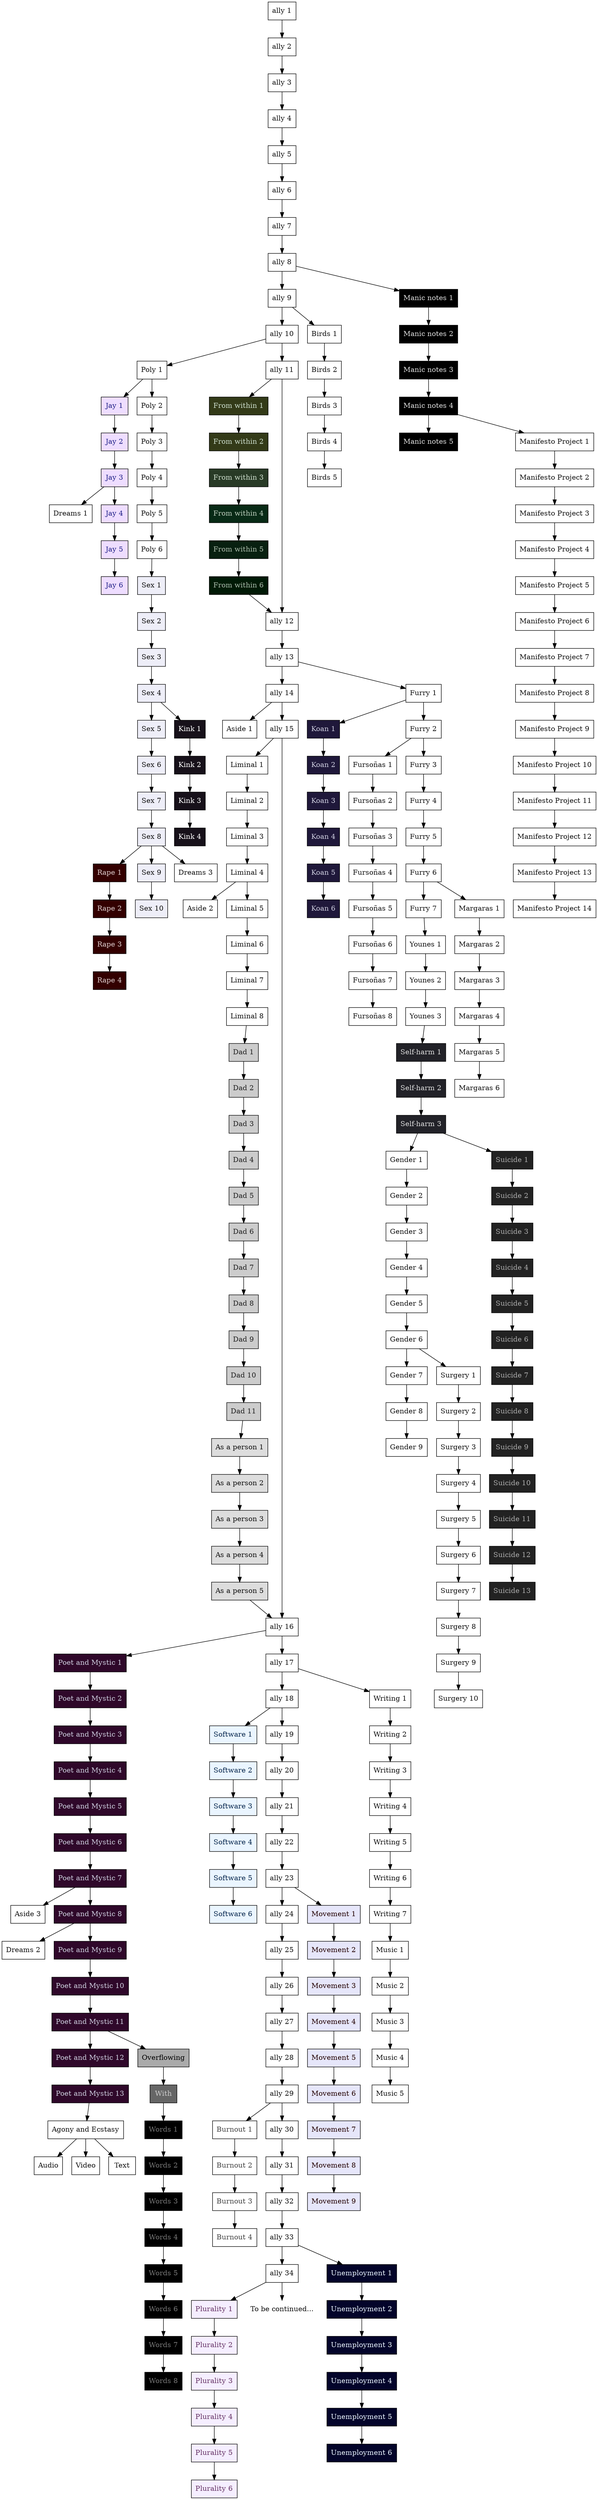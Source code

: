 digraph Map {
    node[shape="box"]
    label=""

    // The following must appear before the ally group in order to position them
    // on the left side.
    node[group="aside",style="",fontcolor="#111111"]
    "Aside 1" [href="/aside/1"]
    "Aside 2" [href="/aside/2"]
    "Aside 3" [href="/aside/3"]

        "Dreams 1" [href="/aside/dreams/1"]
        "Dreams 2" [href="/aside/dreams/2"]
        /* "Dreams 3" [href="/aside/dreams/3"] */

    node[group="dad",style="filled",fillcolor="#cccccc",fontcolor="#222222"]
    "Dad 1" [href="/dad"]
    "Dad 2" [href="/dad/2"]
    "Dad 3" [href="/dad/3"]
    "Dad 4" [href="/dad/4"]
    "Dad 5" [href="/dad/5"]
    "Dad 6" [href="/dad/6"]
    "Dad 7" [href="/dad/7"]
    "Dad 8" [href="/dad/8"]
    "Dad 9" [href="/dad/9"]
    "Dad 10" [href="/dad/10"]
    "Dad 11" [href="/dad/11"]
    "Dad 1" -> "Dad 2" -> "Dad 3" -> "Dad 4" -> "Dad 5" ->
    "Dad 6" -> "Dad 7" -> "Dad 8" -> "Dad 9" -> "Dad 10" ->
    "Dad 11"

        node[group="dad-humanized",style="filled",fillcolor="#dddddd",fontcolor="#111111"]
        "As a person 1" [href="/dad/as/a/person"]
        "As a person 2" [href="/dad/as/a/person/2"]
        "As a person 3" [href="/dad/as/a/person/3"]
        "As a person 4" [href="/dad/as/a/person/4"]
        "As a person 5" [href="/dad/as/a/person/5"]
        "Dad 11" -> "As a person 1" -> "As a person 2" -> "As a person 3" ->
        "As a person 4" -> "As a person 5"

    node[group="pnm",style="filled",fillcolor="#2f082a",fontcolor="#ccccdd"]
    "Poet and Mystic 1" [href="/poet-and-mystic"]
    "Poet and Mystic 2" [href="/poet-and-mystic/2"]
    "Poet and Mystic 3" [href="/poet-and-mystic/3"]
    "Poet and Mystic 4" [href="/poet-and-mystic/4"]
    "Poet and Mystic 5" [href="/poet-and-mystic/5"]
    "Poet and Mystic 6" [href="/poet-and-mystic/6"]
    "Poet and Mystic 7" [href="/poet-and-mystic/7"]
    "Poet and Mystic 8" [href="/poet-and-mystic/8"]
    "Poet and Mystic 9" [href="/poet-and-mystic/9"]
    "Poet and Mystic 10" [href="/poet-and-mystic/10"]
    "Poet and Mystic 11" [href="/poet-and-mystic/11"]
    "Poet and Mystic 12" [href="/poet-and-mystic/12"]
    "Poet and Mystic 13" [href="/poet-and-mystic/13"]
    "Poet and Mystic 1" -> "Poet and Mystic 2" -> "Poet and Mystic 3" ->
    "Poet and Mystic 4" -> "Poet and Mystic 5" -> "Poet and Mystic 6" ->
    "Poet and Mystic 7" -> "Poet and Mystic 8" -> "Poet and Mystic 9" ->
    "Poet and Mystic 10" -> "Poet and Mystic 11" -> "Poet and Mystic 12" ->
    "Poet and Mystic 13"

        node[group="ane",style="",fontcolor="#111111"]
        "Agony and Ecstasy" [href="/poet-and-mystic/agony-and-ecstasy"]
        "Audio" [href="/poet-and-mystic/agony-and-ecstasy/audio"]
        "Video" [href="/poet-and-mystic/agony-and-ecstasy/video"]
        "Text" [href="/poet-and-mystic/agony-and-ecstasy/text"]
        "Agony and Ecstasy" -> "Audio"
        "Agony and Ecstasy" -> "Video"
        "Agony and Ecstasy" -> "Text"

        node[group="overflowing",style="filled",fillcolor="#aaaaaa",fontcolor="#000000"]
        "Overflowing" [href="/poet-and-mystic/overflowing"]

        node[group="with",style="filled",fillcolor="#666666",fontcolor="#cccccc"]
        "With" [href="/poet-and-mystic/overflowing/with"]

        node[group="words",style="filled",fillcolor="#000000",fontcolor="#777777"]
        "Words 1" [href="/poet-and-mystic/overflowing/with/words"]
        "Words 2" [href="/poet-and-mystic/overflowing/with/words/2"]
        "Words 3" [href="/poet-and-mystic/overflowing/with/words/3"]
        "Words 4" [href="/poet-and-mystic/overflowing/with/words/4"]
        "Words 5" [href="/poet-and-mystic/overflowing/with/words/5"]
        "Words 6" [href="/poet-and-mystic/overflowing/with/words/6"]
        "Words 7" [href="/poet-and-mystic/overflowing/with/words/7"]
        "Words 8" [href="/poet-and-mystic/overflowing/with/words/8"]
        "Words 1" -> "Words 2" -> "Words 3" -> "Words 4" -> "Words 5" ->
        "Words 6" -> "Words 7" -> "Words 8"

    node[group="from-within",style="filled",fillcolor="#333a18",fontcolor="#ccddcc"]
    "From within 1" [href="/from-within/"]
    "From within 2" [href="/from-within/2"]
    "From within 3" [href="/from-within/3",fillcolor="#283a26"]
    "From within 4" [href="/from-within/4",fillcolor="#082a16",fontcolor="#bbccbb"]
    "From within 5" [href="/from-within/5",fillcolor="#082010",fontcolor="#aabbaa"]
    "From within 6" [href="/from-within/i-guess..",fillcolor="#001a06",fontcolor="#aabbaa"]
    "From within 1" -> "From within 2" -> "From within 3" -> "From within 4" ->
    "From within 5" -> "From within 6"

    node[group="jay",style="filled",fillcolor="#eeddff",fontcolor="#222288"]
    "Jay 1" [href="/jay/"]
    "Jay 2" [href="/jay/2"]
    "Jay 3" [href="/jay/3"]
    "Jay 4" [href="/jay/4"]
    "Jay 5" [href="/jay/5"]
    "Jay 6" [href="/jay/6"]
    "Jay 1" -> "Jay 2" -> "Jay 3" -> "Jay 4" -> "Jay 5" -> "Jay 6"

    node[group="liminal",style="",fontcolor="#111111"]
    "Liminal 1" [href="/liminal"]
    "Liminal 2" [href="/liminal/2"]
    "Liminal 3" [href="/liminal/3"]
    "Liminal 4" [href="/liminal/4"]
    "Liminal 5" [href="/liminal/5"]
    "Liminal 6" [href="/liminal/6"]
    "Liminal 7" [href="/liminal/7"]
    "Liminal 8" [href="/liminal/8"]
    "Liminal 1" -> "Liminal 2" -> "Liminal 3" -> "Liminal 4" ->
    "Liminal 5" -> "Liminal 6" -> "Liminal 7" -> "Liminal 8"

    node[group="poly",style="",fontcolor="#111111"]
    "Poly 1" [href="/poly"]
    "Poly 2" [href="/poly/2"]
    "Poly 3" [href="/poly/3"]
    "Poly 4" [href="/poly/4"]
    "Poly 5" [href="/poly/5"]
    "Poly 6" [href="/poly/6"]
    "Poly 1" -> "Poly 2" -> "Poly 3" -> "Poly 4" -> "Poly 5" -> "Poly 6"

        node[group="rape",style="filled",fillcolor="#330000",fontcolor="#dccccc"]
        "Rape 1" [href="/sex/rape"]
        "Rape 2" [href="/sex/rape/2"]
        "Rape 3" [href="/sex/rape/3"]
        "Rape 4" [href="/sex/rape/4"]
        "Rape 1" -> "Rape 2" -> "Rape 3" -> "Rape 4"

    node[group="sex",style="filled",fillcolor="#eeeef8",fontcolor="#111111"]
    "Sex 1" [href="/sex"]
    "Sex 2" [href="/sex/2"]
    "Sex 3" [href="/sex/3"]
    "Sex 4" [href="/sex/4"]
    "Sex 5" [href="/sex/5"]
    "Sex 6" [href="/sex/6"]
    "Sex 7" [href="/sex/7"]
    "Sex 8" [href="/sex/8"]
    "Sex 9" [href="/sex/9"]
    "Sex 10" [href="/sex/10"]
    "Sex 1" -> "Sex 2" -> "Sex 3" -> "Sex 4" -> "Sex 5" -> "Sex 6" -> "Sex 7" ->
    "Sex 8" -> "Sex 9" -> "Sex 10"

        node[group="kink",style="filled",fillcolor="#17111a",fontcolor="#ffffff"]
        "Kink 1" [href="/sex/kink"]
        "Kink 2" [href="/sex/kink/2"]
        "Kink 3" [href="/sex/kink/3"]
        "Kink 4" [href="/sex/kink/4"]
        "Kink 1" -> "Kink 2" -> "Kink 3" -> "Kink 4"

        node[group="aside",style="",fontcolor="#111111"]
        "Dreams 3" [href="/aside/dreams/3"]

    node[group="software",style="filled",fillcolor="#eaf5ff",fontcolor="#05264c"]
    "Software 1" [href="https://github.com/makyo/ally/pull/4/commits/c7d73fc7a727d34728b353a2c428b0da71788bf0"]
    "Software 2" [href="https://github.com/makyo/ally/pull/4/commits/04b7300615386bccbb331caebcf396077f6fc9ea"]
    "Software 3" [href="https://github.com/makyo/ally/pull/4/commits/d73e63f3fdc0bce89f06334959ade28888a2f7b2"]
    "Software 4" [href="https://github.com/makyo/ally/pull/4/commits/90acc199cd80944f6c5eb6834a2fa67783db4d7d"]
    "Software 5" [href="https://github.com/makyo/ally/pull/4/commits/49f83b2148f70151c43f8ef77a061e7252d9b1d4"]
    "Software 6" [href="https://github.com/makyo/ally/pull/4/commits/ab8302ca2f6ca00c0a5bdfebcb4b2f2291ec9833"]
    "Software 1" -> "Software 2" -> "Software 3" -> "Software 4" ->
    "Software 5" -> "Software 6"

    node[group="burnout",style="",fontcolor="#444444"]
    "Burnout 1" [href="/burnout"]
    "Burnout 2" [href="/burnout/2"]
    "Burnout 3" [href="/burnout/3"]
    "Burnout 4" [href="/burnout/4"]
    "Burnout 1" -> "Burnout 2" -> "Burnout 3" -> "Burnout 4"

    node[group="plurality",style="filled",fillcolor="#f5eeff",fontcolor="#663366"]
    "Plurality 1" [href="/plurality"]
    "Plurality 2" [href="/plurality/2"]
    "Plurality 3" [href="/plurality/3"]
    "Plurality 4" [href="/plurality/4"]
    "Plurality 5" [href="/plurality/5"]
    "Plurality 6" [href="/plurality/6"]
    "Plurality 1" -> "Plurality 2" -> "Plurality 3" -> "Plurality 4" ->
    "Plurality 5" -> "Plurality 6"

    // This is the central axis
    node[group="ally",style="",fontcolor="#111111"] // `core` folder
    "ally 1" [href="/"]
    "ally 2" [href="/2"]
    "ally 3" [href="/3"]
    "ally 4" [href="/4"]
    "ally 5" [href="/5"]
    "ally 6" [href="/6"]
    "ally 7" [href="/7"]
    "ally 8" [href="/8"]
    "ally 9" [href="/9"]
    "ally 10" [href="/10"]
    "ally 11" [href="/11"]
    "ally 12" [href="/12"]
    "ally 13" [href="/13"]
    "ally 14" [href="/14"]
    "ally 15" [href="/15"]
    "ally 16" [href="/16"]
    "ally 17" [href="/17"]
    "ally 18" [href="/18"]
    "ally 19" [href="/19"]
    "ally 20" [href="/20"]
    "ally 21" [href="/21"]
    "ally 22" [href="/22"]
    "ally 23" [href="/23"]
    "ally 24" [href="/24"]
    "ally 25" [href="/25"]
    "ally 26" [href="/26"]
    "ally 27" [href="/27"]
    "ally 28" [href="/28"]
    "ally 29" [href="/29"]
    "ally 30" [href="/30"]
    "ally 31" [href="/31"]
    "ally 32" [href="/32"]
    "ally 33" [href="/33"]
    "ally 34" [href="/34"]
    "To be continued..." [shape="none"]
    "ally 1" -> "ally 2" -> "ally 3" -> "ally 4" -> "ally 5" ->
    "ally 6" -> "ally 7" -> "ally 8" -> "ally 9" -> "ally 10" ->
    "ally 11" -> "ally 12" -> "ally 13" -> "ally 14" -> "ally 15" ->
    "ally 16" -> "ally 17" -> "ally 18" -> "ally 19" -> "ally 20" ->
    "ally 21" -> "ally 22" -> "ally 23" -> "ally 24" -> "ally 25" ->
    "ally 26" -> "ally 27" -> "ally 28" -> "ally 29" -> "ally 30" ->
    "ally 31" -> "ally 32" -> "ally 33" -> "ally 34" -> "To be continued..."

    node[group="birds",style="",fontcolor="#111111"]
    "Birds 1" [href="/birds"]
    "Birds 2" [href="/birds/2"]
    "Birds 3" [href="/birds/3"]
    "Birds 4" [href="/birds/4"]
    "Birds 5" [href="/birds/5"]
    "Birds 1" -> "Birds 2" -> "Birds 3" -> "Birds 4" -> "Birds 5"

    // Must come before Furry to position it to the left.
    node[group="koan",style="filled",fillcolor="#1f183a",fontcolor="#ccccdd"]
    "Koan 1" [href="/koan/"]
    "Koan 2" [href="/koan/2"]
    "Koan 3" [href="/koan/3"]
    "Koan 4" [href="/koan/4"]
    "Koan 5" [href="/koan/5"]
    "Koan 6" [href="/koan/6"]
    "Koan 1" -> "Koan 2" -> "Koan 3" -> "Koan 4" -> "Koan 5" -> "Koan 6"

        node[group="fursona",style="",fontcolor="#111111"]
        "Fursoñas 1" [href="/furry/fursona/"]
        "Fursoñas 2" [href="/furry/fursona/2"]
        "Fursoñas 3" [href="/furry/fursona/3"]
        "Fursoñas 4" [href="/furry/fursona/4"]
        "Fursoñas 5" [href="/furry/fursona/5"]
        "Fursoñas 6" [href="/furry/fursona/6"]
        "Fursoñas 7" [href="/furry/fursona/7"]
        "Fursoñas 8" [href="/furry/fursona/8"]
        "Fursoñas 1" -> "Fursoñas 2" -> "Fursoñas 3" -> "Fursoñas 4" ->
        "Fursoñas 5" -> "Fursoñas 6" -> "Fursoñas 7" -> "Fursoñas 8"

    node[group="furry",style="",fontcolor="#111111"]
    "Furry 1" [href="/furry"]
    "Furry 2" [href="/furry/2"]
    "Furry 3" [href="/furry/3"]
    "Furry 4" [href="/furry/4"]
    "Furry 5" [href="/furry/5"]
    "Furry 6" [href="/furry/6"]
    "Furry 7" [href="/furry/7"]
    "Furry 1" -> "Furry 2" -> "Furry 3" -> "Furry 4" -> "Furry 5" ->
    "Furry 6" -> "Furry 7"

        node[group="margaras"]
        "Margaras 1" [href="/furry/margaras"]
        "Margaras 2" [href="/furry/margaras/2"]
        "Margaras 3" [href="/furry/margaras/3"]
        "Margaras 4" [href="/furry/margaras/4"]
        "Margaras 5" [href="/furry/margaras/5"]
        "Margaras 6" [href="/furry/margaras/6"]
        "Margaras 1" -> "Margaras 2" -> "Margaras 3" -> "Margaras 4" ->
        "Margaras 5" -> "Margaras 6"

        node[group="younes"]
        "Younes 1" [href="/furry/younes"]
        "Younes 2" [href="/furry/younes/2"]
        "Younes 3" [href="/furry/younes/3"]
        "Younes 1" -> "Younes 2" -> "Younes 3"

    node[group="mania",style="filled",fillcolor="#000000",fontcolor="#dddddd"]
    "Manic notes 1" [href="/mania/"]
    "Manic notes 2" [href="/mania/2"]
    "Manic notes 3" [href="/mania/3"]
    "Manic notes 4" [href="/mania/4"]
    "Manic notes 5" [href="/mania/5"]
    "Manic notes 1" -> "Manic notes 2" -> "Manic notes 3" -> "Manic notes 4" ->
    "Manic notes 5"

    node[group="mp",style="",fontcolor="#111111"]
    "Manifesto Project 1" [href="/manifesto-project"]
    "Manifesto Project 2" [href="/manifesto-project/2"]
    "Manifesto Project 3" [href="/manifesto-project/3"]
    "Manifesto Project 4" [href="/manifesto-project/4"]
    "Manifesto Project 5" [href="/manifesto-project/5"]
    "Manifesto Project 6" [href="/manifesto-project/6"]
    "Manifesto Project 7" [href="/manifesto-project/7"]
    "Manifesto Project 8" [href="/manifesto-project/8"]
    "Manifesto Project 9" [href="/manifesto-project/9"]
    "Manifesto Project 10" [href="/manifesto-project/10"]
    "Manifesto Project 11" [href="/manifesto-project/11"]
    "Manifesto Project 12" [href="/manifesto-project/12"]
    "Manifesto Project 13" [href="/manifesto-project/13"]
    "Manifesto Project 14" [href="/manifesto-project/14"]
    "Manifesto Project 1" -> "Manifesto Project 2" -> "Manifesto Project 3" ->
    "Manifesto Project 4" -> "Manifesto Project 5" -> "Manifesto Project 6" ->
    "Manifesto Project 7" -> "Manifesto Project 8" -> "Manifesto Project 9" ->
    "Manifesto Project 10" -> "Manifesto Project 11" ->
    "Manifesto Project 12" -> "Manifesto Project 13" ->
    "Manifesto Project 14"

    node[group="gender",style="",fontcolor="#111111"]
    "Gender 1" [href="/gender"]
    "Gender 2" [href="/gender/2"]
    "Gender 3" [href="/gender/3"]
    "Gender 4" [href="/gender/4"]
    "Gender 5" [href="/gender/5"]
    "Gender 6" [href="/gender/6"]
    "Gender 7" [href="/gender/7"]
    "Gender 8" [href="/gender/8"]
    "Gender 9" [href="/gender/9"]
    "Gender 1" -> "Gender 2" -> "Gender 3" -> "Gender 4" -> "Gender 5" ->
    "Gender 6" -> "Gender 7" -> "Gender 8" -> "Gender 9"

        node[group="surgery"]
        "Surgery 1" [href="/gender/surgery"]
        "Surgery 2" [href="/gender/surgery/2"]
        "Surgery 3" [href="/gender/surgery/3"]
        "Surgery 4" [href="/gender/surgery/4"]
        "Surgery 5" [href="/gender/surgery/5"]
        "Surgery 6" [href="/gender/surgery/6"]
        "Surgery 7" [href="/gender/surgery/7"]
        "Surgery 8" [href="/gender/surgery/8"]
        "Surgery 9" [href="/gender/surgery/9"]
        "Surgery 10" [href="/gender/surgery/10"]
        "Surgery 1" -> "Surgery 2" -> "Surgery 3" -> "Surgery 4" ->
        "Surgery 5" -> "Surgery 6" -> "Surgery 7" -> "Surgery 8" ->
        "Surgery 9" -> "Surgery 10"

    node[group="sh",style="filled",fillcolor="#222228",fontcolor="#dddddd"]
    "Self-harm 1" [href="/self-harm"]
    "Self-harm 2" [href="/self-harm/2"]
    "Self-harm 3" [href="/self-harm/3"]
    "Self-harm 1" -> "Self-harm 2" -> "Self-harm 3"

        node[group="suicide",style="filled",fillcolor="#222222",fontcolor="#aaaaaa"]
        "Suicide 1" [href="/self-harm/suicide"]
        "Suicide 2" [href="/self-harm/suicide/2"]
        "Suicide 3" [href="/self-harm/suicide/3"]
        "Suicide 4" [href="/self-harm/suicide/4"]
        "Suicide 5" [href="/self-harm/suicide/5"]
        "Suicide 6" [href="/self-harm/suicide/6"]
        "Suicide 7" [href="/self-harm/suicide/7"]
        "Suicide 8" [href="/self-harm/suicide/8"]
        "Suicide 9" [href="/self-harm/suicide/9"]
        "Suicide 10" [href="/self-harm/suicide/10"]
        "Suicide 11" [href="/self-harm/suicide/11"]
        "Suicide 12" [href="/self-harm/suicide/12"]
        "Suicide 13" [href="/self-harm/suicide/13"]
        "Suicide 1" -> "Suicide 2" -> "Suicide 3" ->
        "Suicide 4" -> "Suicide 5" -> "Suicide 6" -> "Suicide 7" ->
        "Suicide 8" -> "Suicide 9" -> "Suicide 10" -> "Suicide 11" ->
        "Suicide 12" -> "Suicide 13"

    node[group="writing",style="",fontcolor="#111111"]
    "Writing 1" [href="/writing"]
    "Writing 2" [href="/writing/2"]
    "Writing 3" [href="/writing/3"]
    "Writing 4" [href="/writing/4"]
    "Writing 5" [href="/writing/5"]
    "Writing 6" [href="/writing/6"]
    "Writing 7" [href="/writing/7"]
    "Writing 1" -> "Writing 2" -> "Writing 3" -> "Writing 4" -> "Writing 5" ->
    "Writing 6" -> "Writing 7"

        node[group="music",style="",fontcolor="#111111"]
        "Music 1" [href="/writing/music"]
        "Music 2" [href="/writing/music/2"]
        "Music 3" [href="/writing/music/3"]
        "Music 4" [href="/writing/music/4"]
        "Music 5" [href="/writing/music/5"]
        "Music 1" -> "Music 2" -> "Music 3" -> "Music 4" -> "Music 5"

    node[group="movement",style="filled",fillcolor="#e6e6fa",fontcolor="#220000"]
    "Movement 1" [href="/movement"]
    "Movement 2" [href="/movement/2"]
    "Movement 3" [href="/movement/3"]
    "Movement 4" [href="/movement/4"]
    "Movement 5" [href="/movement/5"]
    "Movement 6" [href="/movement/6"]
    "Movement 7" [href="/movement/7"]
    "Movement 8" [href="/movement/8"]
    "Movement 9" [href="/movement/9"]
    "Movement 1" -> "Movement 2" -> "Movement 3" -> "Movement 4" ->
    "Movement 5" -> "Movement 6" -> "Movement 7" -> "Movement 8" ->
    "Movement 9"

    node[group="unemployment",style="filled",fillcolor="#03042a",fontcolor="#eaf5ff"]
    "Unemployment 1" [href="/unemployment"]
    "Unemployment 2" [href="/unemployment/2"]
    "Unemployment 3" [href="/unemployment/3"]
    "Unemployment 4" [href="/unemployment/4"]
    "Unemployment 5" [href="/unemployment/5"]
    "Unemployment 6" [href="/unemployment/6"]
    "Unemployment 1" -> "Unemployment 2" -> "Unemployment 3" -> "Unemployment 4" -> 
    "Unemployment 5" -> "Unemployment 6"

    /**
     Connections

     Connections should only lead from one quest to another the first time that
     link appears. No need to link to a quest a second time.

        Wasn't the point of this to be intentionally confusing?

     Yeah, but it was grating on me. All of those lines crossing, all those curves, side-quests pushed way down the page because I linked to them too many times.
     */

    // Asides
    "ally 14" -> "Aside 1"
    "Liminal 4" -> "Aside 2"
    "Poet and Mystic 7" -> "Aside 3"

    // Birds
    /* none */

    // ally
    "ally 8" -> "Manic notes 1"
    "ally 9" -> "Birds 1"
    "ally 10" -> "Poly 1"
    "ally 11" -> "From within 1"
    "ally 13" -> "Furry 1"
    "ally 15" -> "Liminal 1"
    "ally 16" -> "Poet and Mystic 1"
    "ally 17" -> "Writing 1"
    "ally 18" -> "Software 1"
    "ally 23" -> "Movement 1"
    "ally 29" -> "Burnout 1"
    "ally 33" -> "Unemployment 1"
    "ally 34" -> "Plurality 1"

    // Dad
    "As a person 5" -> "ally 16"

    // From within
    "From within 6" -> "ally 12"

    // Furry
        // Fursona
        /* none */

        // Margaras
        /* none */

        // Younes
        "Younes 3" -> "Self-harm 1"
    "Furry 1" -> "Koan 1"
    "Furry 2" -> "Fursoñas 1"
    "Furry 6" -> "Margaras 1"
    "Furry 7" -> "Younes 1"

    // Jay
    "Jay 3" -> "Dreams 1"

    // Koan
    /* none */

    // Liminal
    "Liminal 8" -> "Dad 1"

    // Manic notes
    "Manic notes 4" -> "Manifesto Project 1"

    // Manifesto Project
    /* none */

    // Poet and Mystic
    /*"Poet and Mystic 1" -> "Manifesto Project 1"*/
    "Poet and Mystic 13" -> "Agony and Ecstasy"
    "Poet and Mystic 8" -> "Dreams 2"
    "Poet and Mystic 11" -> "Overflowing" -> "With" -> "Words 1"

    // Poly
    "Poly 1" -> "Jay 1"
    "Poly 6" -> "Sex 1"

    // Self-harm
    /*"Self-harm 1" -> "Margaras 1"*/
    "Self-harm 3" -> "Suicide 1"
    "Self-harm 3" -> "Gender 1"

    // Gender
    "Gender 6" -> "Surgery 1"

    // Sex
    "Sex 4" -> "Kink 1"
    "Sex 8" -> "Rape 1"
    "Sex 8" -> "Dreams 3"

    // Writing
    /*"Writing 2" -> "Koans 1"
    "Writing 2" -> "Birds 1"
    "Writing 2" -> "Margaras 1"
    "Writing 2" -> "Dad 1"
    "Writing 2" -> "Fursoñas 1"
    "Writing 2" -> "Poet and Mystic 1"*/
    "Writing 7" -> "Music 1"
}
